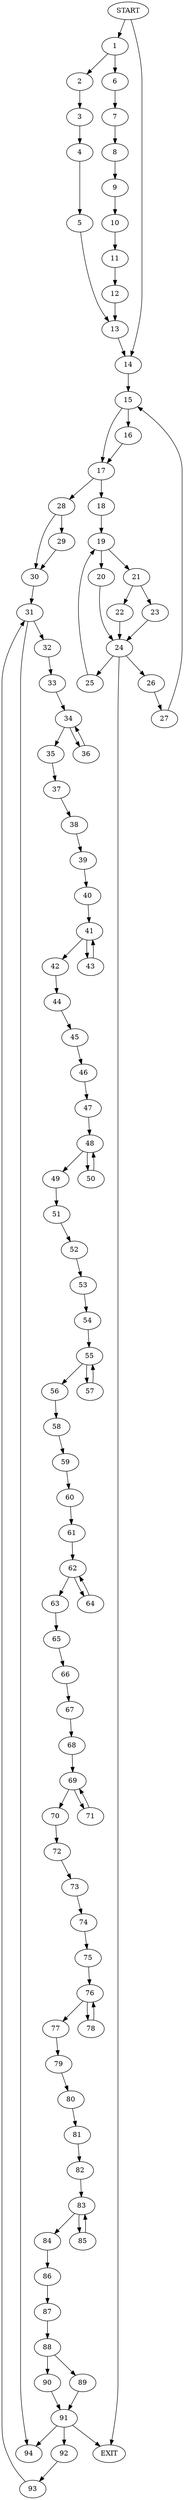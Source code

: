 digraph { 
0 [label="START"];
1;
2;
3;
4;
5;
6;
7;
8;
9;
10;
11;
12;
13;
14;
15;
16;
17;
18;
19;
20;
21;
22;
23;
24;
25;
26;
27;
28;
29;
30;
31;
32;
33;
34;
35;
36;
37;
38;
39;
40;
41;
42;
43;
44;
45;
46;
47;
48;
49;
50;
51;
52;
53;
54;
55;
56;
57;
58;
59;
60;
61;
62;
63;
64;
65;
66;
67;
68;
69;
70;
71;
72;
73;
74;
75;
76;
77;
78;
79;
80;
81;
82;
83;
84;
85;
86;
87;
88;
89;
90;
91;
92;
93;
94;
95[label="EXIT"];
0 -> 1;
0 -> 14;
1 -> 2;
1 -> 6;
2 -> 3;
3 -> 4;
4 -> 5;
5 -> 13;
6 -> 7;
7 -> 8;
8 -> 9;
9 -> 10;
10 -> 11;
11 -> 12;
12 -> 13;
13 -> 14;
14 -> 15;
15 -> 16;
15 -> 17;
16 -> 17;
17 -> 18;
17 -> 28;
18 -> 19;
19 -> 20;
19 -> 21;
20 -> 24;
21 -> 22;
21 -> 23;
22 -> 24;
23 -> 24;
24 -> 95;
24 -> 25;
24:s2 -> 26;
25 -> 19;
26 -> 27;
27 -> 15;
28 -> 29;
28 -> 30;
29 -> 30;
30 -> 31;
31 -> 32;
31 -> 94;
32 -> 33;
33 -> 34;
34 -> 35;
34 -> 36;
35 -> 37;
36 -> 34;
37 -> 38;
38 -> 39;
39 -> 40;
40 -> 41;
41 -> 42;
41 -> 43;
42 -> 44;
43 -> 41;
44 -> 45;
45 -> 46;
46 -> 47;
47 -> 48;
48 -> 49;
48 -> 50;
49 -> 51;
50 -> 48;
51 -> 52;
52 -> 53;
53 -> 54;
54 -> 55;
55 -> 56;
55 -> 57;
56 -> 58;
57 -> 55;
58 -> 59;
59 -> 60;
60 -> 61;
61 -> 62;
62 -> 63;
62 -> 64;
63 -> 65;
64 -> 62;
65 -> 66;
66 -> 67;
67 -> 68;
68 -> 69;
69 -> 70;
69 -> 71;
70 -> 72;
71 -> 69;
72 -> 73;
73 -> 74;
74 -> 75;
75 -> 76;
76 -> 77;
76 -> 78;
77 -> 79;
78 -> 76;
79 -> 80;
80 -> 81;
81 -> 82;
82 -> 83;
83 -> 84;
83 -> 85;
84 -> 86;
85 -> 83;
86 -> 87;
87 -> 88;
88 -> 89;
88 -> 90;
89 -> 91;
90 -> 91;
91 -> 95;
91 -> 92;
91:s2 -> 94;
92 -> 93;
93 -> 31;
}